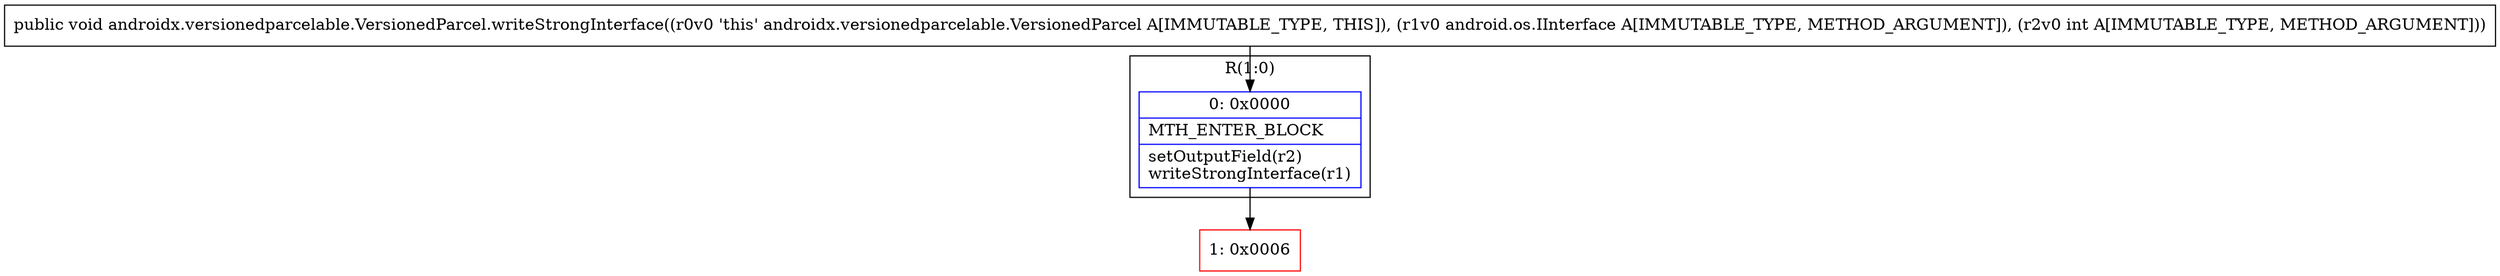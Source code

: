 digraph "CFG forandroidx.versionedparcelable.VersionedParcel.writeStrongInterface(Landroid\/os\/IInterface;I)V" {
subgraph cluster_Region_1537457934 {
label = "R(1:0)";
node [shape=record,color=blue];
Node_0 [shape=record,label="{0\:\ 0x0000|MTH_ENTER_BLOCK\l|setOutputField(r2)\lwriteStrongInterface(r1)\l}"];
}
Node_1 [shape=record,color=red,label="{1\:\ 0x0006}"];
MethodNode[shape=record,label="{public void androidx.versionedparcelable.VersionedParcel.writeStrongInterface((r0v0 'this' androidx.versionedparcelable.VersionedParcel A[IMMUTABLE_TYPE, THIS]), (r1v0 android.os.IInterface A[IMMUTABLE_TYPE, METHOD_ARGUMENT]), (r2v0 int A[IMMUTABLE_TYPE, METHOD_ARGUMENT])) }"];
MethodNode -> Node_0;
Node_0 -> Node_1;
}

